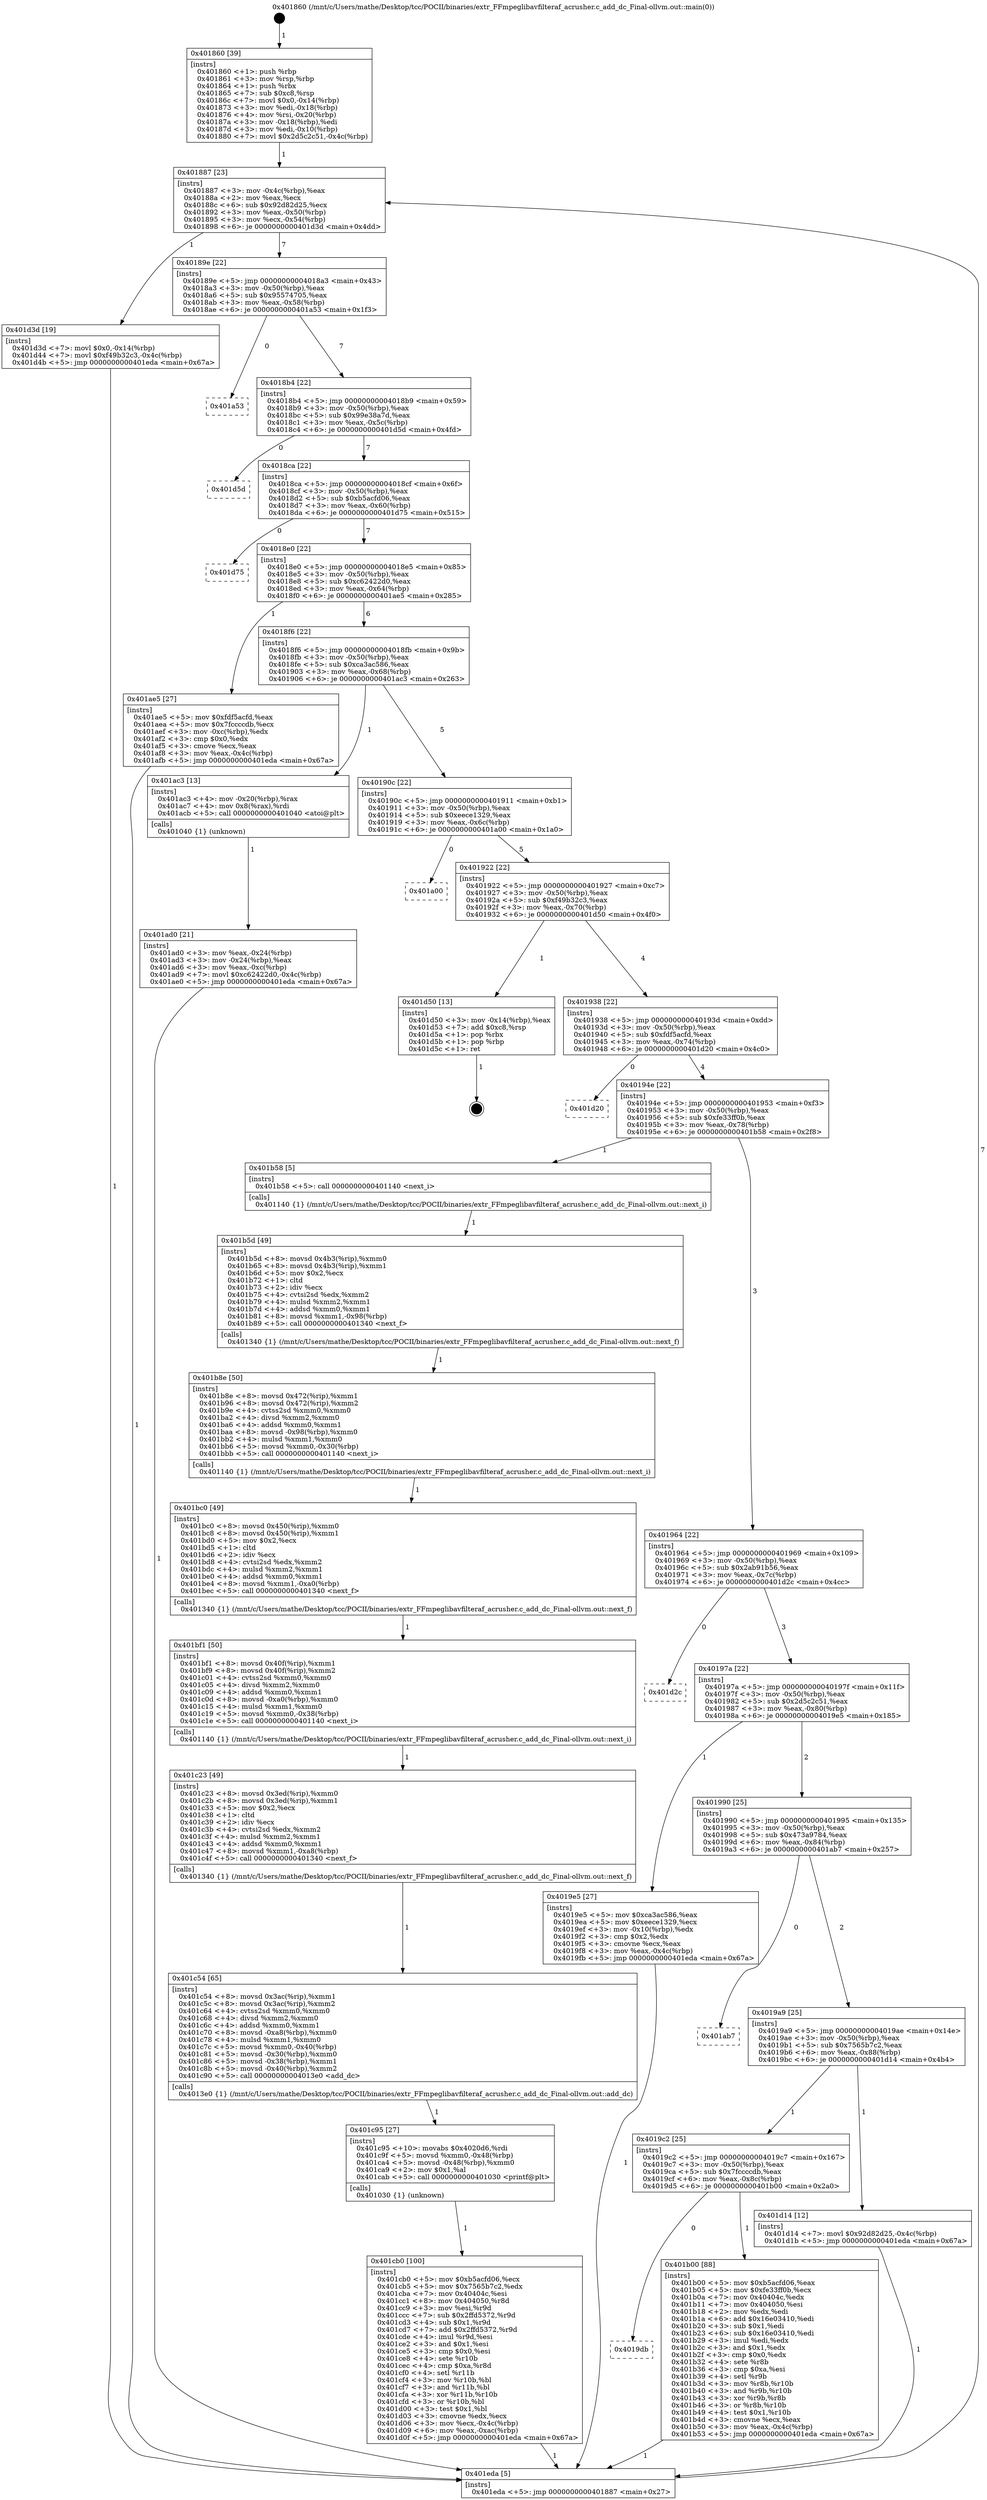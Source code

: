 digraph "0x401860" {
  label = "0x401860 (/mnt/c/Users/mathe/Desktop/tcc/POCII/binaries/extr_FFmpeglibavfilteraf_acrusher.c_add_dc_Final-ollvm.out::main(0))"
  labelloc = "t"
  node[shape=record]

  Entry [label="",width=0.3,height=0.3,shape=circle,fillcolor=black,style=filled]
  "0x401887" [label="{
     0x401887 [23]\l
     | [instrs]\l
     &nbsp;&nbsp;0x401887 \<+3\>: mov -0x4c(%rbp),%eax\l
     &nbsp;&nbsp;0x40188a \<+2\>: mov %eax,%ecx\l
     &nbsp;&nbsp;0x40188c \<+6\>: sub $0x92d82d25,%ecx\l
     &nbsp;&nbsp;0x401892 \<+3\>: mov %eax,-0x50(%rbp)\l
     &nbsp;&nbsp;0x401895 \<+3\>: mov %ecx,-0x54(%rbp)\l
     &nbsp;&nbsp;0x401898 \<+6\>: je 0000000000401d3d \<main+0x4dd\>\l
  }"]
  "0x401d3d" [label="{
     0x401d3d [19]\l
     | [instrs]\l
     &nbsp;&nbsp;0x401d3d \<+7\>: movl $0x0,-0x14(%rbp)\l
     &nbsp;&nbsp;0x401d44 \<+7\>: movl $0xf49b32c3,-0x4c(%rbp)\l
     &nbsp;&nbsp;0x401d4b \<+5\>: jmp 0000000000401eda \<main+0x67a\>\l
  }"]
  "0x40189e" [label="{
     0x40189e [22]\l
     | [instrs]\l
     &nbsp;&nbsp;0x40189e \<+5\>: jmp 00000000004018a3 \<main+0x43\>\l
     &nbsp;&nbsp;0x4018a3 \<+3\>: mov -0x50(%rbp),%eax\l
     &nbsp;&nbsp;0x4018a6 \<+5\>: sub $0x95574705,%eax\l
     &nbsp;&nbsp;0x4018ab \<+3\>: mov %eax,-0x58(%rbp)\l
     &nbsp;&nbsp;0x4018ae \<+6\>: je 0000000000401a53 \<main+0x1f3\>\l
  }"]
  Exit [label="",width=0.3,height=0.3,shape=circle,fillcolor=black,style=filled,peripheries=2]
  "0x401a53" [label="{
     0x401a53\l
  }", style=dashed]
  "0x4018b4" [label="{
     0x4018b4 [22]\l
     | [instrs]\l
     &nbsp;&nbsp;0x4018b4 \<+5\>: jmp 00000000004018b9 \<main+0x59\>\l
     &nbsp;&nbsp;0x4018b9 \<+3\>: mov -0x50(%rbp),%eax\l
     &nbsp;&nbsp;0x4018bc \<+5\>: sub $0x99e38a7d,%eax\l
     &nbsp;&nbsp;0x4018c1 \<+3\>: mov %eax,-0x5c(%rbp)\l
     &nbsp;&nbsp;0x4018c4 \<+6\>: je 0000000000401d5d \<main+0x4fd\>\l
  }"]
  "0x401cb0" [label="{
     0x401cb0 [100]\l
     | [instrs]\l
     &nbsp;&nbsp;0x401cb0 \<+5\>: mov $0xb5acfd06,%ecx\l
     &nbsp;&nbsp;0x401cb5 \<+5\>: mov $0x7565b7c2,%edx\l
     &nbsp;&nbsp;0x401cba \<+7\>: mov 0x40404c,%esi\l
     &nbsp;&nbsp;0x401cc1 \<+8\>: mov 0x404050,%r8d\l
     &nbsp;&nbsp;0x401cc9 \<+3\>: mov %esi,%r9d\l
     &nbsp;&nbsp;0x401ccc \<+7\>: sub $0x2ffd5372,%r9d\l
     &nbsp;&nbsp;0x401cd3 \<+4\>: sub $0x1,%r9d\l
     &nbsp;&nbsp;0x401cd7 \<+7\>: add $0x2ffd5372,%r9d\l
     &nbsp;&nbsp;0x401cde \<+4\>: imul %r9d,%esi\l
     &nbsp;&nbsp;0x401ce2 \<+3\>: and $0x1,%esi\l
     &nbsp;&nbsp;0x401ce5 \<+3\>: cmp $0x0,%esi\l
     &nbsp;&nbsp;0x401ce8 \<+4\>: sete %r10b\l
     &nbsp;&nbsp;0x401cec \<+4\>: cmp $0xa,%r8d\l
     &nbsp;&nbsp;0x401cf0 \<+4\>: setl %r11b\l
     &nbsp;&nbsp;0x401cf4 \<+3\>: mov %r10b,%bl\l
     &nbsp;&nbsp;0x401cf7 \<+3\>: and %r11b,%bl\l
     &nbsp;&nbsp;0x401cfa \<+3\>: xor %r11b,%r10b\l
     &nbsp;&nbsp;0x401cfd \<+3\>: or %r10b,%bl\l
     &nbsp;&nbsp;0x401d00 \<+3\>: test $0x1,%bl\l
     &nbsp;&nbsp;0x401d03 \<+3\>: cmovne %edx,%ecx\l
     &nbsp;&nbsp;0x401d06 \<+3\>: mov %ecx,-0x4c(%rbp)\l
     &nbsp;&nbsp;0x401d09 \<+6\>: mov %eax,-0xac(%rbp)\l
     &nbsp;&nbsp;0x401d0f \<+5\>: jmp 0000000000401eda \<main+0x67a\>\l
  }"]
  "0x401d5d" [label="{
     0x401d5d\l
  }", style=dashed]
  "0x4018ca" [label="{
     0x4018ca [22]\l
     | [instrs]\l
     &nbsp;&nbsp;0x4018ca \<+5\>: jmp 00000000004018cf \<main+0x6f\>\l
     &nbsp;&nbsp;0x4018cf \<+3\>: mov -0x50(%rbp),%eax\l
     &nbsp;&nbsp;0x4018d2 \<+5\>: sub $0xb5acfd06,%eax\l
     &nbsp;&nbsp;0x4018d7 \<+3\>: mov %eax,-0x60(%rbp)\l
     &nbsp;&nbsp;0x4018da \<+6\>: je 0000000000401d75 \<main+0x515\>\l
  }"]
  "0x401c95" [label="{
     0x401c95 [27]\l
     | [instrs]\l
     &nbsp;&nbsp;0x401c95 \<+10\>: movabs $0x4020d6,%rdi\l
     &nbsp;&nbsp;0x401c9f \<+5\>: movsd %xmm0,-0x48(%rbp)\l
     &nbsp;&nbsp;0x401ca4 \<+5\>: movsd -0x48(%rbp),%xmm0\l
     &nbsp;&nbsp;0x401ca9 \<+2\>: mov $0x1,%al\l
     &nbsp;&nbsp;0x401cab \<+5\>: call 0000000000401030 \<printf@plt\>\l
     | [calls]\l
     &nbsp;&nbsp;0x401030 \{1\} (unknown)\l
  }"]
  "0x401d75" [label="{
     0x401d75\l
  }", style=dashed]
  "0x4018e0" [label="{
     0x4018e0 [22]\l
     | [instrs]\l
     &nbsp;&nbsp;0x4018e0 \<+5\>: jmp 00000000004018e5 \<main+0x85\>\l
     &nbsp;&nbsp;0x4018e5 \<+3\>: mov -0x50(%rbp),%eax\l
     &nbsp;&nbsp;0x4018e8 \<+5\>: sub $0xc62422d0,%eax\l
     &nbsp;&nbsp;0x4018ed \<+3\>: mov %eax,-0x64(%rbp)\l
     &nbsp;&nbsp;0x4018f0 \<+6\>: je 0000000000401ae5 \<main+0x285\>\l
  }"]
  "0x401c54" [label="{
     0x401c54 [65]\l
     | [instrs]\l
     &nbsp;&nbsp;0x401c54 \<+8\>: movsd 0x3ac(%rip),%xmm1\l
     &nbsp;&nbsp;0x401c5c \<+8\>: movsd 0x3ac(%rip),%xmm2\l
     &nbsp;&nbsp;0x401c64 \<+4\>: cvtss2sd %xmm0,%xmm0\l
     &nbsp;&nbsp;0x401c68 \<+4\>: divsd %xmm2,%xmm0\l
     &nbsp;&nbsp;0x401c6c \<+4\>: addsd %xmm0,%xmm1\l
     &nbsp;&nbsp;0x401c70 \<+8\>: movsd -0xa8(%rbp),%xmm0\l
     &nbsp;&nbsp;0x401c78 \<+4\>: mulsd %xmm1,%xmm0\l
     &nbsp;&nbsp;0x401c7c \<+5\>: movsd %xmm0,-0x40(%rbp)\l
     &nbsp;&nbsp;0x401c81 \<+5\>: movsd -0x30(%rbp),%xmm0\l
     &nbsp;&nbsp;0x401c86 \<+5\>: movsd -0x38(%rbp),%xmm1\l
     &nbsp;&nbsp;0x401c8b \<+5\>: movsd -0x40(%rbp),%xmm2\l
     &nbsp;&nbsp;0x401c90 \<+5\>: call 00000000004013e0 \<add_dc\>\l
     | [calls]\l
     &nbsp;&nbsp;0x4013e0 \{1\} (/mnt/c/Users/mathe/Desktop/tcc/POCII/binaries/extr_FFmpeglibavfilteraf_acrusher.c_add_dc_Final-ollvm.out::add_dc)\l
  }"]
  "0x401ae5" [label="{
     0x401ae5 [27]\l
     | [instrs]\l
     &nbsp;&nbsp;0x401ae5 \<+5\>: mov $0xfdf5acfd,%eax\l
     &nbsp;&nbsp;0x401aea \<+5\>: mov $0x7fccccdb,%ecx\l
     &nbsp;&nbsp;0x401aef \<+3\>: mov -0xc(%rbp),%edx\l
     &nbsp;&nbsp;0x401af2 \<+3\>: cmp $0x0,%edx\l
     &nbsp;&nbsp;0x401af5 \<+3\>: cmove %ecx,%eax\l
     &nbsp;&nbsp;0x401af8 \<+3\>: mov %eax,-0x4c(%rbp)\l
     &nbsp;&nbsp;0x401afb \<+5\>: jmp 0000000000401eda \<main+0x67a\>\l
  }"]
  "0x4018f6" [label="{
     0x4018f6 [22]\l
     | [instrs]\l
     &nbsp;&nbsp;0x4018f6 \<+5\>: jmp 00000000004018fb \<main+0x9b\>\l
     &nbsp;&nbsp;0x4018fb \<+3\>: mov -0x50(%rbp),%eax\l
     &nbsp;&nbsp;0x4018fe \<+5\>: sub $0xca3ac586,%eax\l
     &nbsp;&nbsp;0x401903 \<+3\>: mov %eax,-0x68(%rbp)\l
     &nbsp;&nbsp;0x401906 \<+6\>: je 0000000000401ac3 \<main+0x263\>\l
  }"]
  "0x401c23" [label="{
     0x401c23 [49]\l
     | [instrs]\l
     &nbsp;&nbsp;0x401c23 \<+8\>: movsd 0x3ed(%rip),%xmm0\l
     &nbsp;&nbsp;0x401c2b \<+8\>: movsd 0x3ed(%rip),%xmm1\l
     &nbsp;&nbsp;0x401c33 \<+5\>: mov $0x2,%ecx\l
     &nbsp;&nbsp;0x401c38 \<+1\>: cltd\l
     &nbsp;&nbsp;0x401c39 \<+2\>: idiv %ecx\l
     &nbsp;&nbsp;0x401c3b \<+4\>: cvtsi2sd %edx,%xmm2\l
     &nbsp;&nbsp;0x401c3f \<+4\>: mulsd %xmm2,%xmm1\l
     &nbsp;&nbsp;0x401c43 \<+4\>: addsd %xmm0,%xmm1\l
     &nbsp;&nbsp;0x401c47 \<+8\>: movsd %xmm1,-0xa8(%rbp)\l
     &nbsp;&nbsp;0x401c4f \<+5\>: call 0000000000401340 \<next_f\>\l
     | [calls]\l
     &nbsp;&nbsp;0x401340 \{1\} (/mnt/c/Users/mathe/Desktop/tcc/POCII/binaries/extr_FFmpeglibavfilteraf_acrusher.c_add_dc_Final-ollvm.out::next_f)\l
  }"]
  "0x401ac3" [label="{
     0x401ac3 [13]\l
     | [instrs]\l
     &nbsp;&nbsp;0x401ac3 \<+4\>: mov -0x20(%rbp),%rax\l
     &nbsp;&nbsp;0x401ac7 \<+4\>: mov 0x8(%rax),%rdi\l
     &nbsp;&nbsp;0x401acb \<+5\>: call 0000000000401040 \<atoi@plt\>\l
     | [calls]\l
     &nbsp;&nbsp;0x401040 \{1\} (unknown)\l
  }"]
  "0x40190c" [label="{
     0x40190c [22]\l
     | [instrs]\l
     &nbsp;&nbsp;0x40190c \<+5\>: jmp 0000000000401911 \<main+0xb1\>\l
     &nbsp;&nbsp;0x401911 \<+3\>: mov -0x50(%rbp),%eax\l
     &nbsp;&nbsp;0x401914 \<+5\>: sub $0xeece1329,%eax\l
     &nbsp;&nbsp;0x401919 \<+3\>: mov %eax,-0x6c(%rbp)\l
     &nbsp;&nbsp;0x40191c \<+6\>: je 0000000000401a00 \<main+0x1a0\>\l
  }"]
  "0x401bf1" [label="{
     0x401bf1 [50]\l
     | [instrs]\l
     &nbsp;&nbsp;0x401bf1 \<+8\>: movsd 0x40f(%rip),%xmm1\l
     &nbsp;&nbsp;0x401bf9 \<+8\>: movsd 0x40f(%rip),%xmm2\l
     &nbsp;&nbsp;0x401c01 \<+4\>: cvtss2sd %xmm0,%xmm0\l
     &nbsp;&nbsp;0x401c05 \<+4\>: divsd %xmm2,%xmm0\l
     &nbsp;&nbsp;0x401c09 \<+4\>: addsd %xmm0,%xmm1\l
     &nbsp;&nbsp;0x401c0d \<+8\>: movsd -0xa0(%rbp),%xmm0\l
     &nbsp;&nbsp;0x401c15 \<+4\>: mulsd %xmm1,%xmm0\l
     &nbsp;&nbsp;0x401c19 \<+5\>: movsd %xmm0,-0x38(%rbp)\l
     &nbsp;&nbsp;0x401c1e \<+5\>: call 0000000000401140 \<next_i\>\l
     | [calls]\l
     &nbsp;&nbsp;0x401140 \{1\} (/mnt/c/Users/mathe/Desktop/tcc/POCII/binaries/extr_FFmpeglibavfilteraf_acrusher.c_add_dc_Final-ollvm.out::next_i)\l
  }"]
  "0x401a00" [label="{
     0x401a00\l
  }", style=dashed]
  "0x401922" [label="{
     0x401922 [22]\l
     | [instrs]\l
     &nbsp;&nbsp;0x401922 \<+5\>: jmp 0000000000401927 \<main+0xc7\>\l
     &nbsp;&nbsp;0x401927 \<+3\>: mov -0x50(%rbp),%eax\l
     &nbsp;&nbsp;0x40192a \<+5\>: sub $0xf49b32c3,%eax\l
     &nbsp;&nbsp;0x40192f \<+3\>: mov %eax,-0x70(%rbp)\l
     &nbsp;&nbsp;0x401932 \<+6\>: je 0000000000401d50 \<main+0x4f0\>\l
  }"]
  "0x401bc0" [label="{
     0x401bc0 [49]\l
     | [instrs]\l
     &nbsp;&nbsp;0x401bc0 \<+8\>: movsd 0x450(%rip),%xmm0\l
     &nbsp;&nbsp;0x401bc8 \<+8\>: movsd 0x450(%rip),%xmm1\l
     &nbsp;&nbsp;0x401bd0 \<+5\>: mov $0x2,%ecx\l
     &nbsp;&nbsp;0x401bd5 \<+1\>: cltd\l
     &nbsp;&nbsp;0x401bd6 \<+2\>: idiv %ecx\l
     &nbsp;&nbsp;0x401bd8 \<+4\>: cvtsi2sd %edx,%xmm2\l
     &nbsp;&nbsp;0x401bdc \<+4\>: mulsd %xmm2,%xmm1\l
     &nbsp;&nbsp;0x401be0 \<+4\>: addsd %xmm0,%xmm1\l
     &nbsp;&nbsp;0x401be4 \<+8\>: movsd %xmm1,-0xa0(%rbp)\l
     &nbsp;&nbsp;0x401bec \<+5\>: call 0000000000401340 \<next_f\>\l
     | [calls]\l
     &nbsp;&nbsp;0x401340 \{1\} (/mnt/c/Users/mathe/Desktop/tcc/POCII/binaries/extr_FFmpeglibavfilteraf_acrusher.c_add_dc_Final-ollvm.out::next_f)\l
  }"]
  "0x401d50" [label="{
     0x401d50 [13]\l
     | [instrs]\l
     &nbsp;&nbsp;0x401d50 \<+3\>: mov -0x14(%rbp),%eax\l
     &nbsp;&nbsp;0x401d53 \<+7\>: add $0xc8,%rsp\l
     &nbsp;&nbsp;0x401d5a \<+1\>: pop %rbx\l
     &nbsp;&nbsp;0x401d5b \<+1\>: pop %rbp\l
     &nbsp;&nbsp;0x401d5c \<+1\>: ret\l
  }"]
  "0x401938" [label="{
     0x401938 [22]\l
     | [instrs]\l
     &nbsp;&nbsp;0x401938 \<+5\>: jmp 000000000040193d \<main+0xdd\>\l
     &nbsp;&nbsp;0x40193d \<+3\>: mov -0x50(%rbp),%eax\l
     &nbsp;&nbsp;0x401940 \<+5\>: sub $0xfdf5acfd,%eax\l
     &nbsp;&nbsp;0x401945 \<+3\>: mov %eax,-0x74(%rbp)\l
     &nbsp;&nbsp;0x401948 \<+6\>: je 0000000000401d20 \<main+0x4c0\>\l
  }"]
  "0x401b8e" [label="{
     0x401b8e [50]\l
     | [instrs]\l
     &nbsp;&nbsp;0x401b8e \<+8\>: movsd 0x472(%rip),%xmm1\l
     &nbsp;&nbsp;0x401b96 \<+8\>: movsd 0x472(%rip),%xmm2\l
     &nbsp;&nbsp;0x401b9e \<+4\>: cvtss2sd %xmm0,%xmm0\l
     &nbsp;&nbsp;0x401ba2 \<+4\>: divsd %xmm2,%xmm0\l
     &nbsp;&nbsp;0x401ba6 \<+4\>: addsd %xmm0,%xmm1\l
     &nbsp;&nbsp;0x401baa \<+8\>: movsd -0x98(%rbp),%xmm0\l
     &nbsp;&nbsp;0x401bb2 \<+4\>: mulsd %xmm1,%xmm0\l
     &nbsp;&nbsp;0x401bb6 \<+5\>: movsd %xmm0,-0x30(%rbp)\l
     &nbsp;&nbsp;0x401bbb \<+5\>: call 0000000000401140 \<next_i\>\l
     | [calls]\l
     &nbsp;&nbsp;0x401140 \{1\} (/mnt/c/Users/mathe/Desktop/tcc/POCII/binaries/extr_FFmpeglibavfilteraf_acrusher.c_add_dc_Final-ollvm.out::next_i)\l
  }"]
  "0x401d20" [label="{
     0x401d20\l
  }", style=dashed]
  "0x40194e" [label="{
     0x40194e [22]\l
     | [instrs]\l
     &nbsp;&nbsp;0x40194e \<+5\>: jmp 0000000000401953 \<main+0xf3\>\l
     &nbsp;&nbsp;0x401953 \<+3\>: mov -0x50(%rbp),%eax\l
     &nbsp;&nbsp;0x401956 \<+5\>: sub $0xfe33ff0b,%eax\l
     &nbsp;&nbsp;0x40195b \<+3\>: mov %eax,-0x78(%rbp)\l
     &nbsp;&nbsp;0x40195e \<+6\>: je 0000000000401b58 \<main+0x2f8\>\l
  }"]
  "0x401b5d" [label="{
     0x401b5d [49]\l
     | [instrs]\l
     &nbsp;&nbsp;0x401b5d \<+8\>: movsd 0x4b3(%rip),%xmm0\l
     &nbsp;&nbsp;0x401b65 \<+8\>: movsd 0x4b3(%rip),%xmm1\l
     &nbsp;&nbsp;0x401b6d \<+5\>: mov $0x2,%ecx\l
     &nbsp;&nbsp;0x401b72 \<+1\>: cltd\l
     &nbsp;&nbsp;0x401b73 \<+2\>: idiv %ecx\l
     &nbsp;&nbsp;0x401b75 \<+4\>: cvtsi2sd %edx,%xmm2\l
     &nbsp;&nbsp;0x401b79 \<+4\>: mulsd %xmm2,%xmm1\l
     &nbsp;&nbsp;0x401b7d \<+4\>: addsd %xmm0,%xmm1\l
     &nbsp;&nbsp;0x401b81 \<+8\>: movsd %xmm1,-0x98(%rbp)\l
     &nbsp;&nbsp;0x401b89 \<+5\>: call 0000000000401340 \<next_f\>\l
     | [calls]\l
     &nbsp;&nbsp;0x401340 \{1\} (/mnt/c/Users/mathe/Desktop/tcc/POCII/binaries/extr_FFmpeglibavfilteraf_acrusher.c_add_dc_Final-ollvm.out::next_f)\l
  }"]
  "0x401b58" [label="{
     0x401b58 [5]\l
     | [instrs]\l
     &nbsp;&nbsp;0x401b58 \<+5\>: call 0000000000401140 \<next_i\>\l
     | [calls]\l
     &nbsp;&nbsp;0x401140 \{1\} (/mnt/c/Users/mathe/Desktop/tcc/POCII/binaries/extr_FFmpeglibavfilteraf_acrusher.c_add_dc_Final-ollvm.out::next_i)\l
  }"]
  "0x401964" [label="{
     0x401964 [22]\l
     | [instrs]\l
     &nbsp;&nbsp;0x401964 \<+5\>: jmp 0000000000401969 \<main+0x109\>\l
     &nbsp;&nbsp;0x401969 \<+3\>: mov -0x50(%rbp),%eax\l
     &nbsp;&nbsp;0x40196c \<+5\>: sub $0x2ab91b56,%eax\l
     &nbsp;&nbsp;0x401971 \<+3\>: mov %eax,-0x7c(%rbp)\l
     &nbsp;&nbsp;0x401974 \<+6\>: je 0000000000401d2c \<main+0x4cc\>\l
  }"]
  "0x4019db" [label="{
     0x4019db\l
  }", style=dashed]
  "0x401d2c" [label="{
     0x401d2c\l
  }", style=dashed]
  "0x40197a" [label="{
     0x40197a [22]\l
     | [instrs]\l
     &nbsp;&nbsp;0x40197a \<+5\>: jmp 000000000040197f \<main+0x11f\>\l
     &nbsp;&nbsp;0x40197f \<+3\>: mov -0x50(%rbp),%eax\l
     &nbsp;&nbsp;0x401982 \<+5\>: sub $0x2d5c2c51,%eax\l
     &nbsp;&nbsp;0x401987 \<+3\>: mov %eax,-0x80(%rbp)\l
     &nbsp;&nbsp;0x40198a \<+6\>: je 00000000004019e5 \<main+0x185\>\l
  }"]
  "0x401b00" [label="{
     0x401b00 [88]\l
     | [instrs]\l
     &nbsp;&nbsp;0x401b00 \<+5\>: mov $0xb5acfd06,%eax\l
     &nbsp;&nbsp;0x401b05 \<+5\>: mov $0xfe33ff0b,%ecx\l
     &nbsp;&nbsp;0x401b0a \<+7\>: mov 0x40404c,%edx\l
     &nbsp;&nbsp;0x401b11 \<+7\>: mov 0x404050,%esi\l
     &nbsp;&nbsp;0x401b18 \<+2\>: mov %edx,%edi\l
     &nbsp;&nbsp;0x401b1a \<+6\>: add $0x16e03410,%edi\l
     &nbsp;&nbsp;0x401b20 \<+3\>: sub $0x1,%edi\l
     &nbsp;&nbsp;0x401b23 \<+6\>: sub $0x16e03410,%edi\l
     &nbsp;&nbsp;0x401b29 \<+3\>: imul %edi,%edx\l
     &nbsp;&nbsp;0x401b2c \<+3\>: and $0x1,%edx\l
     &nbsp;&nbsp;0x401b2f \<+3\>: cmp $0x0,%edx\l
     &nbsp;&nbsp;0x401b32 \<+4\>: sete %r8b\l
     &nbsp;&nbsp;0x401b36 \<+3\>: cmp $0xa,%esi\l
     &nbsp;&nbsp;0x401b39 \<+4\>: setl %r9b\l
     &nbsp;&nbsp;0x401b3d \<+3\>: mov %r8b,%r10b\l
     &nbsp;&nbsp;0x401b40 \<+3\>: and %r9b,%r10b\l
     &nbsp;&nbsp;0x401b43 \<+3\>: xor %r9b,%r8b\l
     &nbsp;&nbsp;0x401b46 \<+3\>: or %r8b,%r10b\l
     &nbsp;&nbsp;0x401b49 \<+4\>: test $0x1,%r10b\l
     &nbsp;&nbsp;0x401b4d \<+3\>: cmovne %ecx,%eax\l
     &nbsp;&nbsp;0x401b50 \<+3\>: mov %eax,-0x4c(%rbp)\l
     &nbsp;&nbsp;0x401b53 \<+5\>: jmp 0000000000401eda \<main+0x67a\>\l
  }"]
  "0x4019e5" [label="{
     0x4019e5 [27]\l
     | [instrs]\l
     &nbsp;&nbsp;0x4019e5 \<+5\>: mov $0xca3ac586,%eax\l
     &nbsp;&nbsp;0x4019ea \<+5\>: mov $0xeece1329,%ecx\l
     &nbsp;&nbsp;0x4019ef \<+3\>: mov -0x10(%rbp),%edx\l
     &nbsp;&nbsp;0x4019f2 \<+3\>: cmp $0x2,%edx\l
     &nbsp;&nbsp;0x4019f5 \<+3\>: cmovne %ecx,%eax\l
     &nbsp;&nbsp;0x4019f8 \<+3\>: mov %eax,-0x4c(%rbp)\l
     &nbsp;&nbsp;0x4019fb \<+5\>: jmp 0000000000401eda \<main+0x67a\>\l
  }"]
  "0x401990" [label="{
     0x401990 [25]\l
     | [instrs]\l
     &nbsp;&nbsp;0x401990 \<+5\>: jmp 0000000000401995 \<main+0x135\>\l
     &nbsp;&nbsp;0x401995 \<+3\>: mov -0x50(%rbp),%eax\l
     &nbsp;&nbsp;0x401998 \<+5\>: sub $0x473a9784,%eax\l
     &nbsp;&nbsp;0x40199d \<+6\>: mov %eax,-0x84(%rbp)\l
     &nbsp;&nbsp;0x4019a3 \<+6\>: je 0000000000401ab7 \<main+0x257\>\l
  }"]
  "0x401eda" [label="{
     0x401eda [5]\l
     | [instrs]\l
     &nbsp;&nbsp;0x401eda \<+5\>: jmp 0000000000401887 \<main+0x27\>\l
  }"]
  "0x401860" [label="{
     0x401860 [39]\l
     | [instrs]\l
     &nbsp;&nbsp;0x401860 \<+1\>: push %rbp\l
     &nbsp;&nbsp;0x401861 \<+3\>: mov %rsp,%rbp\l
     &nbsp;&nbsp;0x401864 \<+1\>: push %rbx\l
     &nbsp;&nbsp;0x401865 \<+7\>: sub $0xc8,%rsp\l
     &nbsp;&nbsp;0x40186c \<+7\>: movl $0x0,-0x14(%rbp)\l
     &nbsp;&nbsp;0x401873 \<+3\>: mov %edi,-0x18(%rbp)\l
     &nbsp;&nbsp;0x401876 \<+4\>: mov %rsi,-0x20(%rbp)\l
     &nbsp;&nbsp;0x40187a \<+3\>: mov -0x18(%rbp),%edi\l
     &nbsp;&nbsp;0x40187d \<+3\>: mov %edi,-0x10(%rbp)\l
     &nbsp;&nbsp;0x401880 \<+7\>: movl $0x2d5c2c51,-0x4c(%rbp)\l
  }"]
  "0x401ad0" [label="{
     0x401ad0 [21]\l
     | [instrs]\l
     &nbsp;&nbsp;0x401ad0 \<+3\>: mov %eax,-0x24(%rbp)\l
     &nbsp;&nbsp;0x401ad3 \<+3\>: mov -0x24(%rbp),%eax\l
     &nbsp;&nbsp;0x401ad6 \<+3\>: mov %eax,-0xc(%rbp)\l
     &nbsp;&nbsp;0x401ad9 \<+7\>: movl $0xc62422d0,-0x4c(%rbp)\l
     &nbsp;&nbsp;0x401ae0 \<+5\>: jmp 0000000000401eda \<main+0x67a\>\l
  }"]
  "0x4019c2" [label="{
     0x4019c2 [25]\l
     | [instrs]\l
     &nbsp;&nbsp;0x4019c2 \<+5\>: jmp 00000000004019c7 \<main+0x167\>\l
     &nbsp;&nbsp;0x4019c7 \<+3\>: mov -0x50(%rbp),%eax\l
     &nbsp;&nbsp;0x4019ca \<+5\>: sub $0x7fccccdb,%eax\l
     &nbsp;&nbsp;0x4019cf \<+6\>: mov %eax,-0x8c(%rbp)\l
     &nbsp;&nbsp;0x4019d5 \<+6\>: je 0000000000401b00 \<main+0x2a0\>\l
  }"]
  "0x401ab7" [label="{
     0x401ab7\l
  }", style=dashed]
  "0x4019a9" [label="{
     0x4019a9 [25]\l
     | [instrs]\l
     &nbsp;&nbsp;0x4019a9 \<+5\>: jmp 00000000004019ae \<main+0x14e\>\l
     &nbsp;&nbsp;0x4019ae \<+3\>: mov -0x50(%rbp),%eax\l
     &nbsp;&nbsp;0x4019b1 \<+5\>: sub $0x7565b7c2,%eax\l
     &nbsp;&nbsp;0x4019b6 \<+6\>: mov %eax,-0x88(%rbp)\l
     &nbsp;&nbsp;0x4019bc \<+6\>: je 0000000000401d14 \<main+0x4b4\>\l
  }"]
  "0x401d14" [label="{
     0x401d14 [12]\l
     | [instrs]\l
     &nbsp;&nbsp;0x401d14 \<+7\>: movl $0x92d82d25,-0x4c(%rbp)\l
     &nbsp;&nbsp;0x401d1b \<+5\>: jmp 0000000000401eda \<main+0x67a\>\l
  }"]
  Entry -> "0x401860" [label=" 1"]
  "0x401887" -> "0x401d3d" [label=" 1"]
  "0x401887" -> "0x40189e" [label=" 7"]
  "0x401d50" -> Exit [label=" 1"]
  "0x40189e" -> "0x401a53" [label=" 0"]
  "0x40189e" -> "0x4018b4" [label=" 7"]
  "0x401d3d" -> "0x401eda" [label=" 1"]
  "0x4018b4" -> "0x401d5d" [label=" 0"]
  "0x4018b4" -> "0x4018ca" [label=" 7"]
  "0x401d14" -> "0x401eda" [label=" 1"]
  "0x4018ca" -> "0x401d75" [label=" 0"]
  "0x4018ca" -> "0x4018e0" [label=" 7"]
  "0x401cb0" -> "0x401eda" [label=" 1"]
  "0x4018e0" -> "0x401ae5" [label=" 1"]
  "0x4018e0" -> "0x4018f6" [label=" 6"]
  "0x401c95" -> "0x401cb0" [label=" 1"]
  "0x4018f6" -> "0x401ac3" [label=" 1"]
  "0x4018f6" -> "0x40190c" [label=" 5"]
  "0x401c54" -> "0x401c95" [label=" 1"]
  "0x40190c" -> "0x401a00" [label=" 0"]
  "0x40190c" -> "0x401922" [label=" 5"]
  "0x401c23" -> "0x401c54" [label=" 1"]
  "0x401922" -> "0x401d50" [label=" 1"]
  "0x401922" -> "0x401938" [label=" 4"]
  "0x401bf1" -> "0x401c23" [label=" 1"]
  "0x401938" -> "0x401d20" [label=" 0"]
  "0x401938" -> "0x40194e" [label=" 4"]
  "0x401bc0" -> "0x401bf1" [label=" 1"]
  "0x40194e" -> "0x401b58" [label=" 1"]
  "0x40194e" -> "0x401964" [label=" 3"]
  "0x401b8e" -> "0x401bc0" [label=" 1"]
  "0x401964" -> "0x401d2c" [label=" 0"]
  "0x401964" -> "0x40197a" [label=" 3"]
  "0x401b5d" -> "0x401b8e" [label=" 1"]
  "0x40197a" -> "0x4019e5" [label=" 1"]
  "0x40197a" -> "0x401990" [label=" 2"]
  "0x4019e5" -> "0x401eda" [label=" 1"]
  "0x401860" -> "0x401887" [label=" 1"]
  "0x401eda" -> "0x401887" [label=" 7"]
  "0x401ac3" -> "0x401ad0" [label=" 1"]
  "0x401ad0" -> "0x401eda" [label=" 1"]
  "0x401ae5" -> "0x401eda" [label=" 1"]
  "0x401b58" -> "0x401b5d" [label=" 1"]
  "0x401990" -> "0x401ab7" [label=" 0"]
  "0x401990" -> "0x4019a9" [label=" 2"]
  "0x4019c2" -> "0x4019db" [label=" 0"]
  "0x4019a9" -> "0x401d14" [label=" 1"]
  "0x4019a9" -> "0x4019c2" [label=" 1"]
  "0x401b00" -> "0x401eda" [label=" 1"]
  "0x4019c2" -> "0x401b00" [label=" 1"]
}
